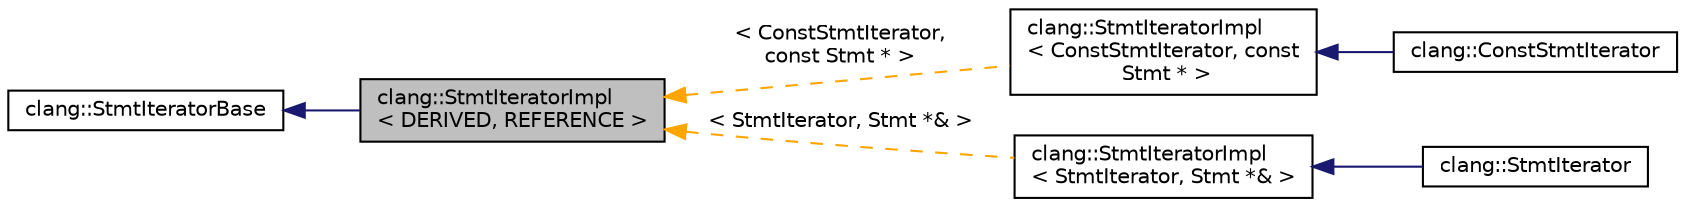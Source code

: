 digraph "clang::StmtIteratorImpl&lt; DERIVED, REFERENCE &gt;"
{
 // LATEX_PDF_SIZE
  bgcolor="transparent";
  edge [fontname="Helvetica",fontsize="10",labelfontname="Helvetica",labelfontsize="10"];
  node [fontname="Helvetica",fontsize="10",shape=record];
  rankdir="LR";
  Node1 [label="clang::StmtIteratorImpl\l\< DERIVED, REFERENCE \>",height=0.2,width=0.4,color="black", fillcolor="grey75", style="filled", fontcolor="black",tooltip=" "];
  Node2 -> Node1 [dir="back",color="midnightblue",fontsize="10",style="solid",fontname="Helvetica"];
  Node2 [label="clang::StmtIteratorBase",height=0.2,width=0.4,color="black",URL="$classclang_1_1StmtIteratorBase.html",tooltip=" "];
  Node1 -> Node3 [dir="back",color="orange",fontsize="10",style="dashed",label=" \< ConstStmtIterator,\l const Stmt * \>" ,fontname="Helvetica"];
  Node3 [label="clang::StmtIteratorImpl\l\< ConstStmtIterator, const\l Stmt * \>",height=0.2,width=0.4,color="black",URL="$classclang_1_1StmtIteratorImpl.html",tooltip=" "];
  Node3 -> Node4 [dir="back",color="midnightblue",fontsize="10",style="solid",fontname="Helvetica"];
  Node4 [label="clang::ConstStmtIterator",height=0.2,width=0.4,color="black",URL="$structclang_1_1ConstStmtIterator.html",tooltip=" "];
  Node1 -> Node5 [dir="back",color="orange",fontsize="10",style="dashed",label=" \< StmtIterator, Stmt *& \>" ,fontname="Helvetica"];
  Node5 [label="clang::StmtIteratorImpl\l\< StmtIterator, Stmt *& \>",height=0.2,width=0.4,color="black",URL="$classclang_1_1StmtIteratorImpl.html",tooltip=" "];
  Node5 -> Node6 [dir="back",color="midnightblue",fontsize="10",style="solid",fontname="Helvetica"];
  Node6 [label="clang::StmtIterator",height=0.2,width=0.4,color="black",URL="$structclang_1_1StmtIterator.html",tooltip=" "];
}
